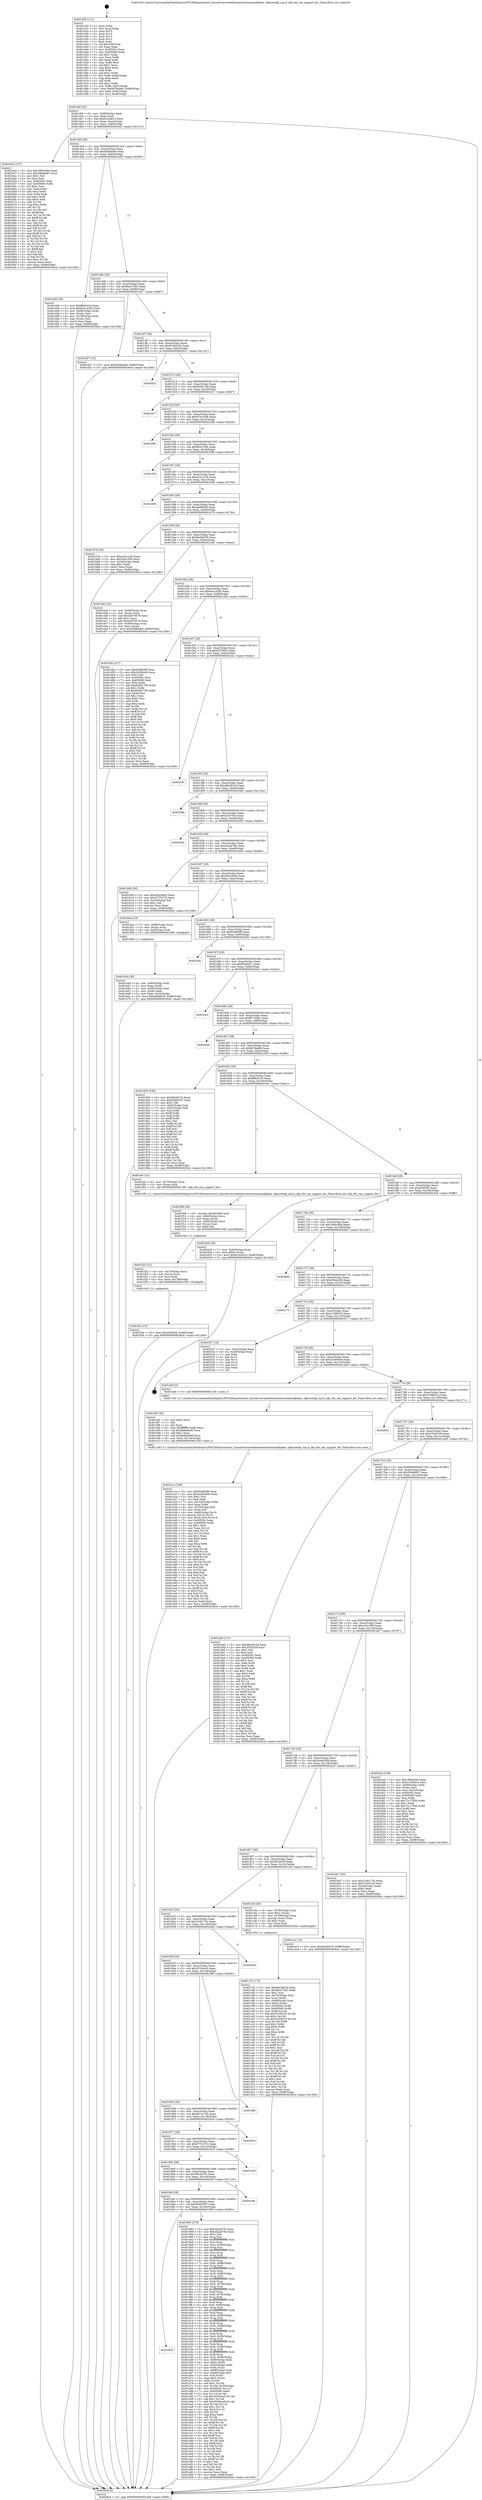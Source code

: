 digraph "0x401430" {
  label = "0x401430 (/mnt/c/Users/mathe/Desktop/tcc/POCII/binaries/extr_linuxdriversnetethernetnetronomenfpabm..nfpcorenfp_nsp.h_nfp_eth_can_support_fec_Final-ollvm.out::main(0))"
  labelloc = "t"
  node[shape=record]

  Entry [label="",width=0.3,height=0.3,shape=circle,fillcolor=black,style=filled]
  "0x40149f" [label="{
     0x40149f [32]\l
     | [instrs]\l
     &nbsp;&nbsp;0x40149f \<+6\>: mov -0x98(%rbp),%eax\l
     &nbsp;&nbsp;0x4014a5 \<+2\>: mov %eax,%ecx\l
     &nbsp;&nbsp;0x4014a7 \<+6\>: sub $0x81e2e614,%ecx\l
     &nbsp;&nbsp;0x4014ad \<+6\>: mov %eax,-0xac(%rbp)\l
     &nbsp;&nbsp;0x4014b3 \<+6\>: mov %ecx,-0xb0(%rbp)\l
     &nbsp;&nbsp;0x4014b9 \<+6\>: je 0000000000402442 \<main+0x1012\>\l
  }"]
  "0x402442" [label="{
     0x402442 [137]\l
     | [instrs]\l
     &nbsp;&nbsp;0x402442 \<+5\>: mov $0x1890c484,%eax\l
     &nbsp;&nbsp;0x402447 \<+5\>: mov $0x296e9b87,%ecx\l
     &nbsp;&nbsp;0x40244c \<+2\>: mov $0x1,%dl\l
     &nbsp;&nbsp;0x40244e \<+2\>: xor %esi,%esi\l
     &nbsp;&nbsp;0x402450 \<+7\>: mov 0x40505c,%edi\l
     &nbsp;&nbsp;0x402457 \<+8\>: mov 0x405060,%r8d\l
     &nbsp;&nbsp;0x40245f \<+3\>: sub $0x1,%esi\l
     &nbsp;&nbsp;0x402462 \<+3\>: mov %edi,%r9d\l
     &nbsp;&nbsp;0x402465 \<+3\>: add %esi,%r9d\l
     &nbsp;&nbsp;0x402468 \<+4\>: imul %r9d,%edi\l
     &nbsp;&nbsp;0x40246c \<+3\>: and $0x1,%edi\l
     &nbsp;&nbsp;0x40246f \<+3\>: cmp $0x0,%edi\l
     &nbsp;&nbsp;0x402472 \<+4\>: sete %r10b\l
     &nbsp;&nbsp;0x402476 \<+4\>: cmp $0xa,%r8d\l
     &nbsp;&nbsp;0x40247a \<+4\>: setl %r11b\l
     &nbsp;&nbsp;0x40247e \<+3\>: mov %r10b,%bl\l
     &nbsp;&nbsp;0x402481 \<+3\>: xor $0xff,%bl\l
     &nbsp;&nbsp;0x402484 \<+3\>: mov %r11b,%r14b\l
     &nbsp;&nbsp;0x402487 \<+4\>: xor $0xff,%r14b\l
     &nbsp;&nbsp;0x40248b \<+3\>: xor $0x1,%dl\l
     &nbsp;&nbsp;0x40248e \<+3\>: mov %bl,%r15b\l
     &nbsp;&nbsp;0x402491 \<+4\>: and $0xff,%r15b\l
     &nbsp;&nbsp;0x402495 \<+3\>: and %dl,%r10b\l
     &nbsp;&nbsp;0x402498 \<+3\>: mov %r14b,%r12b\l
     &nbsp;&nbsp;0x40249b \<+4\>: and $0xff,%r12b\l
     &nbsp;&nbsp;0x40249f \<+3\>: and %dl,%r11b\l
     &nbsp;&nbsp;0x4024a2 \<+3\>: or %r10b,%r15b\l
     &nbsp;&nbsp;0x4024a5 \<+3\>: or %r11b,%r12b\l
     &nbsp;&nbsp;0x4024a8 \<+3\>: xor %r12b,%r15b\l
     &nbsp;&nbsp;0x4024ab \<+3\>: or %r14b,%bl\l
     &nbsp;&nbsp;0x4024ae \<+3\>: xor $0xff,%bl\l
     &nbsp;&nbsp;0x4024b1 \<+3\>: or $0x1,%dl\l
     &nbsp;&nbsp;0x4024b4 \<+2\>: and %dl,%bl\l
     &nbsp;&nbsp;0x4024b6 \<+3\>: or %bl,%r15b\l
     &nbsp;&nbsp;0x4024b9 \<+4\>: test $0x1,%r15b\l
     &nbsp;&nbsp;0x4024bd \<+3\>: cmovne %ecx,%eax\l
     &nbsp;&nbsp;0x4024c0 \<+6\>: mov %eax,-0x98(%rbp)\l
     &nbsp;&nbsp;0x4024c6 \<+5\>: jmp 00000000004026cd \<main+0x129d\>\l
  }"]
  "0x4014bf" [label="{
     0x4014bf [28]\l
     | [instrs]\l
     &nbsp;&nbsp;0x4014bf \<+5\>: jmp 00000000004014c4 \<main+0x94\>\l
     &nbsp;&nbsp;0x4014c4 \<+6\>: mov -0xac(%rbp),%eax\l
     &nbsp;&nbsp;0x4014ca \<+5\>: sub $0x83b8da69,%eax\l
     &nbsp;&nbsp;0x4014cf \<+6\>: mov %eax,-0xb4(%rbp)\l
     &nbsp;&nbsp;0x4014d5 \<+6\>: je 0000000000401d36 \<main+0x906\>\l
  }"]
  Exit [label="",width=0.3,height=0.3,shape=circle,fillcolor=black,style=filled,peripheries=2]
  "0x401d36" [label="{
     0x401d36 [36]\l
     | [instrs]\l
     &nbsp;&nbsp;0x401d36 \<+5\>: mov $0xff6b5219,%eax\l
     &nbsp;&nbsp;0x401d3b \<+5\>: mov $0xbea14285,%ecx\l
     &nbsp;&nbsp;0x401d40 \<+4\>: mov -0x68(%rbp),%rdx\l
     &nbsp;&nbsp;0x401d44 \<+2\>: mov (%rdx),%esi\l
     &nbsp;&nbsp;0x401d46 \<+4\>: mov -0x78(%rbp),%rdx\l
     &nbsp;&nbsp;0x401d4a \<+2\>: cmp (%rdx),%esi\l
     &nbsp;&nbsp;0x401d4c \<+3\>: cmovl %ecx,%eax\l
     &nbsp;&nbsp;0x401d4f \<+6\>: mov %eax,-0x98(%rbp)\l
     &nbsp;&nbsp;0x401d55 \<+5\>: jmp 00000000004026cd \<main+0x129d\>\l
  }"]
  "0x4014db" [label="{
     0x4014db [28]\l
     | [instrs]\l
     &nbsp;&nbsp;0x4014db \<+5\>: jmp 00000000004014e0 \<main+0xb0\>\l
     &nbsp;&nbsp;0x4014e0 \<+6\>: mov -0xac(%rbp),%eax\l
     &nbsp;&nbsp;0x4014e6 \<+5\>: sub $0x86ce73b5,%eax\l
     &nbsp;&nbsp;0x4014eb \<+6\>: mov %eax,-0xb8(%rbp)\l
     &nbsp;&nbsp;0x4014f1 \<+6\>: je 0000000000401d27 \<main+0x8f7\>\l
  }"]
  "0x401f3a" [label="{
     0x401f3a [15]\l
     | [instrs]\l
     &nbsp;&nbsp;0x401f3a \<+10\>: movl $0xa595f26,-0x98(%rbp)\l
     &nbsp;&nbsp;0x401f44 \<+5\>: jmp 00000000004026cd \<main+0x129d\>\l
  }"]
  "0x401d27" [label="{
     0x401d27 [15]\l
     | [instrs]\l
     &nbsp;&nbsp;0x401d27 \<+10\>: movl $0x83b8da69,-0x98(%rbp)\l
     &nbsp;&nbsp;0x401d31 \<+5\>: jmp 00000000004026cd \<main+0x129d\>\l
  }"]
  "0x4014f7" [label="{
     0x4014f7 [28]\l
     | [instrs]\l
     &nbsp;&nbsp;0x4014f7 \<+5\>: jmp 00000000004014fc \<main+0xcc\>\l
     &nbsp;&nbsp;0x4014fc \<+6\>: mov -0xac(%rbp),%eax\l
     &nbsp;&nbsp;0x401502 \<+5\>: sub $0x87dd22d2,%eax\l
     &nbsp;&nbsp;0x401507 \<+6\>: mov %eax,-0xbc(%rbp)\l
     &nbsp;&nbsp;0x40150d \<+6\>: je 0000000000402621 \<main+0x11f1\>\l
  }"]
  "0x401f25" [label="{
     0x401f25 [21]\l
     | [instrs]\l
     &nbsp;&nbsp;0x401f25 \<+4\>: mov -0x70(%rbp),%rcx\l
     &nbsp;&nbsp;0x401f29 \<+3\>: mov (%rcx),%rcx\l
     &nbsp;&nbsp;0x401f2c \<+3\>: mov %rcx,%rdi\l
     &nbsp;&nbsp;0x401f2f \<+6\>: mov %eax,-0x158(%rbp)\l
     &nbsp;&nbsp;0x401f35 \<+5\>: call 0000000000401030 \<free@plt\>\l
     | [calls]\l
     &nbsp;&nbsp;0x401030 \{1\} (unknown)\l
  }"]
  "0x402621" [label="{
     0x402621\l
  }", style=dashed]
  "0x401513" [label="{
     0x401513 [28]\l
     | [instrs]\l
     &nbsp;&nbsp;0x401513 \<+5\>: jmp 0000000000401518 \<main+0xe8\>\l
     &nbsp;&nbsp;0x401518 \<+6\>: mov -0xac(%rbp),%eax\l
     &nbsp;&nbsp;0x40151e \<+5\>: sub $0x8e5b13fa,%eax\l
     &nbsp;&nbsp;0x401523 \<+6\>: mov %eax,-0xc0(%rbp)\l
     &nbsp;&nbsp;0x401529 \<+6\>: je 0000000000402417 \<main+0xfe7\>\l
  }"]
  "0x401f08" [label="{
     0x401f08 [29]\l
     | [instrs]\l
     &nbsp;&nbsp;0x401f08 \<+10\>: movabs $0x4030d6,%rdi\l
     &nbsp;&nbsp;0x401f12 \<+4\>: mov -0x60(%rbp),%rcx\l
     &nbsp;&nbsp;0x401f16 \<+2\>: mov %eax,(%rcx)\l
     &nbsp;&nbsp;0x401f18 \<+4\>: mov -0x60(%rbp),%rcx\l
     &nbsp;&nbsp;0x401f1c \<+2\>: mov (%rcx),%esi\l
     &nbsp;&nbsp;0x401f1e \<+2\>: mov $0x0,%al\l
     &nbsp;&nbsp;0x401f20 \<+5\>: call 0000000000401040 \<printf@plt\>\l
     | [calls]\l
     &nbsp;&nbsp;0x401040 \{1\} (unknown)\l
  }"]
  "0x402417" [label="{
     0x402417\l
  }", style=dashed]
  "0x40152f" [label="{
     0x40152f [28]\l
     | [instrs]\l
     &nbsp;&nbsp;0x40152f \<+5\>: jmp 0000000000401534 \<main+0x104\>\l
     &nbsp;&nbsp;0x401534 \<+6\>: mov -0xac(%rbp),%eax\l
     &nbsp;&nbsp;0x40153a \<+5\>: sub $0x970c3c06,%eax\l
     &nbsp;&nbsp;0x40153f \<+6\>: mov %eax,-0xc4(%rbp)\l
     &nbsp;&nbsp;0x401545 \<+6\>: je 0000000000402266 \<main+0xe36\>\l
  }"]
  "0x401e1a" [label="{
     0x401e1a [169]\l
     | [instrs]\l
     &nbsp;&nbsp;0x401e1a \<+5\>: mov $0xf3a863f8,%ecx\l
     &nbsp;&nbsp;0x401e1f \<+5\>: mov $0x2eab0369,%edx\l
     &nbsp;&nbsp;0x401e24 \<+3\>: mov $0x1,%sil\l
     &nbsp;&nbsp;0x401e27 \<+2\>: xor %edi,%edi\l
     &nbsp;&nbsp;0x401e29 \<+7\>: mov -0x154(%rbp),%r8d\l
     &nbsp;&nbsp;0x401e30 \<+4\>: imul %eax,%r8d\l
     &nbsp;&nbsp;0x401e34 \<+4\>: mov -0x70(%rbp),%r9\l
     &nbsp;&nbsp;0x401e38 \<+3\>: mov (%r9),%r9\l
     &nbsp;&nbsp;0x401e3b \<+4\>: mov -0x68(%rbp),%r10\l
     &nbsp;&nbsp;0x401e3f \<+3\>: movslq (%r10),%r10\l
     &nbsp;&nbsp;0x401e42 \<+4\>: mov %r8d,(%r9,%r10,4)\l
     &nbsp;&nbsp;0x401e46 \<+7\>: mov 0x40505c,%eax\l
     &nbsp;&nbsp;0x401e4d \<+8\>: mov 0x405060,%r8d\l
     &nbsp;&nbsp;0x401e55 \<+3\>: sub $0x1,%edi\l
     &nbsp;&nbsp;0x401e58 \<+3\>: mov %eax,%r11d\l
     &nbsp;&nbsp;0x401e5b \<+3\>: add %edi,%r11d\l
     &nbsp;&nbsp;0x401e5e \<+4\>: imul %r11d,%eax\l
     &nbsp;&nbsp;0x401e62 \<+3\>: and $0x1,%eax\l
     &nbsp;&nbsp;0x401e65 \<+3\>: cmp $0x0,%eax\l
     &nbsp;&nbsp;0x401e68 \<+3\>: sete %bl\l
     &nbsp;&nbsp;0x401e6b \<+4\>: cmp $0xa,%r8d\l
     &nbsp;&nbsp;0x401e6f \<+4\>: setl %r14b\l
     &nbsp;&nbsp;0x401e73 \<+3\>: mov %bl,%r15b\l
     &nbsp;&nbsp;0x401e76 \<+4\>: xor $0xff,%r15b\l
     &nbsp;&nbsp;0x401e7a \<+3\>: mov %r14b,%r12b\l
     &nbsp;&nbsp;0x401e7d \<+4\>: xor $0xff,%r12b\l
     &nbsp;&nbsp;0x401e81 \<+4\>: xor $0x0,%sil\l
     &nbsp;&nbsp;0x401e85 \<+3\>: mov %r15b,%r13b\l
     &nbsp;&nbsp;0x401e88 \<+4\>: and $0x0,%r13b\l
     &nbsp;&nbsp;0x401e8c \<+3\>: and %sil,%bl\l
     &nbsp;&nbsp;0x401e8f \<+3\>: mov %r12b,%al\l
     &nbsp;&nbsp;0x401e92 \<+2\>: and $0x0,%al\l
     &nbsp;&nbsp;0x401e94 \<+3\>: and %sil,%r14b\l
     &nbsp;&nbsp;0x401e97 \<+3\>: or %bl,%r13b\l
     &nbsp;&nbsp;0x401e9a \<+3\>: or %r14b,%al\l
     &nbsp;&nbsp;0x401e9d \<+3\>: xor %al,%r13b\l
     &nbsp;&nbsp;0x401ea0 \<+3\>: or %r12b,%r15b\l
     &nbsp;&nbsp;0x401ea3 \<+4\>: xor $0xff,%r15b\l
     &nbsp;&nbsp;0x401ea7 \<+4\>: or $0x0,%sil\l
     &nbsp;&nbsp;0x401eab \<+3\>: and %sil,%r15b\l
     &nbsp;&nbsp;0x401eae \<+3\>: or %r15b,%r13b\l
     &nbsp;&nbsp;0x401eb1 \<+4\>: test $0x1,%r13b\l
     &nbsp;&nbsp;0x401eb5 \<+3\>: cmovne %edx,%ecx\l
     &nbsp;&nbsp;0x401eb8 \<+6\>: mov %ecx,-0x98(%rbp)\l
     &nbsp;&nbsp;0x401ebe \<+5\>: jmp 00000000004026cd \<main+0x129d\>\l
  }"]
  "0x402266" [label="{
     0x402266\l
  }", style=dashed]
  "0x40154b" [label="{
     0x40154b [28]\l
     | [instrs]\l
     &nbsp;&nbsp;0x40154b \<+5\>: jmp 0000000000401550 \<main+0x120\>\l
     &nbsp;&nbsp;0x401550 \<+6\>: mov -0xac(%rbp),%eax\l
     &nbsp;&nbsp;0x401556 \<+5\>: sub $0x9f201304,%eax\l
     &nbsp;&nbsp;0x40155b \<+6\>: mov %eax,-0xc8(%rbp)\l
     &nbsp;&nbsp;0x401561 \<+6\>: je 0000000000401f49 \<main+0xb19\>\l
  }"]
  "0x401df2" [label="{
     0x401df2 [40]\l
     | [instrs]\l
     &nbsp;&nbsp;0x401df2 \<+5\>: mov $0x2,%ecx\l
     &nbsp;&nbsp;0x401df7 \<+1\>: cltd\l
     &nbsp;&nbsp;0x401df8 \<+2\>: idiv %ecx\l
     &nbsp;&nbsp;0x401dfa \<+6\>: imul $0xfffffffe,%edx,%ecx\l
     &nbsp;&nbsp;0x401e00 \<+6\>: sub $0xbb8ab9d5,%ecx\l
     &nbsp;&nbsp;0x401e06 \<+3\>: add $0x1,%ecx\l
     &nbsp;&nbsp;0x401e09 \<+6\>: add $0xbb8ab9d5,%ecx\l
     &nbsp;&nbsp;0x401e0f \<+6\>: mov %ecx,-0x154(%rbp)\l
     &nbsp;&nbsp;0x401e15 \<+5\>: call 0000000000401160 \<next_i\>\l
     | [calls]\l
     &nbsp;&nbsp;0x401160 \{1\} (/mnt/c/Users/mathe/Desktop/tcc/POCII/binaries/extr_linuxdriversnetethernetnetronomenfpabm..nfpcorenfp_nsp.h_nfp_eth_can_support_fec_Final-ollvm.out::next_i)\l
  }"]
  "0x401f49" [label="{
     0x401f49\l
  }", style=dashed]
  "0x401567" [label="{
     0x401567 [28]\l
     | [instrs]\l
     &nbsp;&nbsp;0x401567 \<+5\>: jmp 000000000040156c \<main+0x13c\>\l
     &nbsp;&nbsp;0x40156c \<+6\>: mov -0xac(%rbp),%eax\l
     &nbsp;&nbsp;0x401572 \<+5\>: sub $0xa1b1cc20,%eax\l
     &nbsp;&nbsp;0x401577 \<+6\>: mov %eax,-0xcc(%rbp)\l
     &nbsp;&nbsp;0x40157d \<+6\>: je 0000000000401b99 \<main+0x769\>\l
  }"]
  "0x401c7b" [label="{
     0x401c7b [172]\l
     | [instrs]\l
     &nbsp;&nbsp;0x401c7b \<+5\>: mov $0xd9e3823d,%ecx\l
     &nbsp;&nbsp;0x401c80 \<+5\>: mov $0x86ce73b5,%edx\l
     &nbsp;&nbsp;0x401c85 \<+3\>: mov $0x1,%sil\l
     &nbsp;&nbsp;0x401c88 \<+4\>: mov -0x70(%rbp),%rdi\l
     &nbsp;&nbsp;0x401c8c \<+3\>: mov %rax,(%rdi)\l
     &nbsp;&nbsp;0x401c8f \<+4\>: mov -0x68(%rbp),%rax\l
     &nbsp;&nbsp;0x401c93 \<+6\>: movl $0x0,(%rax)\l
     &nbsp;&nbsp;0x401c99 \<+8\>: mov 0x40505c,%r8d\l
     &nbsp;&nbsp;0x401ca1 \<+8\>: mov 0x405060,%r9d\l
     &nbsp;&nbsp;0x401ca9 \<+3\>: mov %r8d,%r10d\l
     &nbsp;&nbsp;0x401cac \<+7\>: add $0x5193fc25,%r10d\l
     &nbsp;&nbsp;0x401cb3 \<+4\>: sub $0x1,%r10d\l
     &nbsp;&nbsp;0x401cb7 \<+7\>: sub $0x5193fc25,%r10d\l
     &nbsp;&nbsp;0x401cbe \<+4\>: imul %r10d,%r8d\l
     &nbsp;&nbsp;0x401cc2 \<+4\>: and $0x1,%r8d\l
     &nbsp;&nbsp;0x401cc6 \<+4\>: cmp $0x0,%r8d\l
     &nbsp;&nbsp;0x401cca \<+4\>: sete %r11b\l
     &nbsp;&nbsp;0x401cce \<+4\>: cmp $0xa,%r9d\l
     &nbsp;&nbsp;0x401cd2 \<+3\>: setl %bl\l
     &nbsp;&nbsp;0x401cd5 \<+3\>: mov %r11b,%r14b\l
     &nbsp;&nbsp;0x401cd8 \<+4\>: xor $0xff,%r14b\l
     &nbsp;&nbsp;0x401cdc \<+3\>: mov %bl,%r15b\l
     &nbsp;&nbsp;0x401cdf \<+4\>: xor $0xff,%r15b\l
     &nbsp;&nbsp;0x401ce3 \<+4\>: xor $0x1,%sil\l
     &nbsp;&nbsp;0x401ce7 \<+3\>: mov %r14b,%r12b\l
     &nbsp;&nbsp;0x401cea \<+4\>: and $0xff,%r12b\l
     &nbsp;&nbsp;0x401cee \<+3\>: and %sil,%r11b\l
     &nbsp;&nbsp;0x401cf1 \<+3\>: mov %r15b,%r13b\l
     &nbsp;&nbsp;0x401cf4 \<+4\>: and $0xff,%r13b\l
     &nbsp;&nbsp;0x401cf8 \<+3\>: and %sil,%bl\l
     &nbsp;&nbsp;0x401cfb \<+3\>: or %r11b,%r12b\l
     &nbsp;&nbsp;0x401cfe \<+3\>: or %bl,%r13b\l
     &nbsp;&nbsp;0x401d01 \<+3\>: xor %r13b,%r12b\l
     &nbsp;&nbsp;0x401d04 \<+3\>: or %r15b,%r14b\l
     &nbsp;&nbsp;0x401d07 \<+4\>: xor $0xff,%r14b\l
     &nbsp;&nbsp;0x401d0b \<+4\>: or $0x1,%sil\l
     &nbsp;&nbsp;0x401d0f \<+3\>: and %sil,%r14b\l
     &nbsp;&nbsp;0x401d12 \<+3\>: or %r14b,%r12b\l
     &nbsp;&nbsp;0x401d15 \<+4\>: test $0x1,%r12b\l
     &nbsp;&nbsp;0x401d19 \<+3\>: cmovne %edx,%ecx\l
     &nbsp;&nbsp;0x401d1c \<+6\>: mov %ecx,-0x98(%rbp)\l
     &nbsp;&nbsp;0x401d22 \<+5\>: jmp 00000000004026cd \<main+0x129d\>\l
  }"]
  "0x401b99" [label="{
     0x401b99\l
  }", style=dashed]
  "0x401583" [label="{
     0x401583 [28]\l
     | [instrs]\l
     &nbsp;&nbsp;0x401583 \<+5\>: jmp 0000000000401588 \<main+0x158\>\l
     &nbsp;&nbsp;0x401588 \<+6\>: mov -0xac(%rbp),%eax\l
     &nbsp;&nbsp;0x40158e \<+5\>: sub $0xa6d6fa56,%eax\l
     &nbsp;&nbsp;0x401593 \<+6\>: mov %eax,-0xd0(%rbp)\l
     &nbsp;&nbsp;0x401599 \<+6\>: je 0000000000401b7b \<main+0x74b\>\l
  }"]
  "0x401b5d" [label="{
     0x401b5d [30]\l
     | [instrs]\l
     &nbsp;&nbsp;0x401b5d \<+4\>: mov -0x80(%rbp),%rdi\l
     &nbsp;&nbsp;0x401b61 \<+2\>: mov %eax,(%rdi)\l
     &nbsp;&nbsp;0x401b63 \<+4\>: mov -0x80(%rbp),%rdi\l
     &nbsp;&nbsp;0x401b67 \<+2\>: mov (%rdi),%eax\l
     &nbsp;&nbsp;0x401b69 \<+3\>: mov %eax,-0x34(%rbp)\l
     &nbsp;&nbsp;0x401b6c \<+10\>: movl $0xa6d6fa56,-0x98(%rbp)\l
     &nbsp;&nbsp;0x401b76 \<+5\>: jmp 00000000004026cd \<main+0x129d\>\l
  }"]
  "0x401b7b" [label="{
     0x401b7b [30]\l
     | [instrs]\l
     &nbsp;&nbsp;0x401b7b \<+5\>: mov $0xa1b1cc20,%eax\l
     &nbsp;&nbsp;0x401b80 \<+5\>: mov $0x2c6c1f09,%ecx\l
     &nbsp;&nbsp;0x401b85 \<+3\>: mov -0x34(%rbp),%edx\l
     &nbsp;&nbsp;0x401b88 \<+3\>: cmp $0x1,%edx\l
     &nbsp;&nbsp;0x401b8b \<+3\>: cmovl %ecx,%eax\l
     &nbsp;&nbsp;0x401b8e \<+6\>: mov %eax,-0x98(%rbp)\l
     &nbsp;&nbsp;0x401b94 \<+5\>: jmp 00000000004026cd \<main+0x129d\>\l
  }"]
  "0x40159f" [label="{
     0x40159f [28]\l
     | [instrs]\l
     &nbsp;&nbsp;0x40159f \<+5\>: jmp 00000000004015a4 \<main+0x174\>\l
     &nbsp;&nbsp;0x4015a4 \<+6\>: mov -0xac(%rbp),%eax\l
     &nbsp;&nbsp;0x4015aa \<+5\>: sub $0xbb2fa978,%eax\l
     &nbsp;&nbsp;0x4015af \<+6\>: mov %eax,-0xd4(%rbp)\l
     &nbsp;&nbsp;0x4015b5 \<+6\>: je 0000000000401ed2 \<main+0xaa2\>\l
  }"]
  "0x4018cb" [label="{
     0x4018cb\l
  }", style=dashed]
  "0x401ed2" [label="{
     0x401ed2 [42]\l
     | [instrs]\l
     &nbsp;&nbsp;0x401ed2 \<+4\>: mov -0x68(%rbp),%rax\l
     &nbsp;&nbsp;0x401ed6 \<+2\>: mov (%rax),%ecx\l
     &nbsp;&nbsp;0x401ed8 \<+6\>: sub $0xd2676578,%ecx\l
     &nbsp;&nbsp;0x401ede \<+3\>: add $0x1,%ecx\l
     &nbsp;&nbsp;0x401ee1 \<+6\>: add $0xd2676578,%ecx\l
     &nbsp;&nbsp;0x401ee7 \<+4\>: mov -0x68(%rbp),%rax\l
     &nbsp;&nbsp;0x401eeb \<+2\>: mov %ecx,(%rax)\l
     &nbsp;&nbsp;0x401eed \<+10\>: movl $0x83b8da69,-0x98(%rbp)\l
     &nbsp;&nbsp;0x401ef7 \<+5\>: jmp 00000000004026cd \<main+0x129d\>\l
  }"]
  "0x4015bb" [label="{
     0x4015bb [28]\l
     | [instrs]\l
     &nbsp;&nbsp;0x4015bb \<+5\>: jmp 00000000004015c0 \<main+0x190\>\l
     &nbsp;&nbsp;0x4015c0 \<+6\>: mov -0xac(%rbp),%eax\l
     &nbsp;&nbsp;0x4015c6 \<+5\>: sub $0xbea14285,%eax\l
     &nbsp;&nbsp;0x4015cb \<+6\>: mov %eax,-0xd8(%rbp)\l
     &nbsp;&nbsp;0x4015d1 \<+6\>: je 0000000000401d5a \<main+0x92a\>\l
  }"]
  "0x401993" [label="{
     0x401993 [376]\l
     | [instrs]\l
     &nbsp;&nbsp;0x401993 \<+5\>: mov $0x5fe2627b,%eax\l
     &nbsp;&nbsp;0x401998 \<+5\>: mov $0xe42ab780,%ecx\l
     &nbsp;&nbsp;0x40199d \<+2\>: mov $0x1,%dl\l
     &nbsp;&nbsp;0x40199f \<+3\>: mov %rsp,%rsi\l
     &nbsp;&nbsp;0x4019a2 \<+4\>: add $0xfffffffffffffff0,%rsi\l
     &nbsp;&nbsp;0x4019a6 \<+3\>: mov %rsi,%rsp\l
     &nbsp;&nbsp;0x4019a9 \<+7\>: mov %rsi,-0x90(%rbp)\l
     &nbsp;&nbsp;0x4019b0 \<+3\>: mov %rsp,%rsi\l
     &nbsp;&nbsp;0x4019b3 \<+4\>: add $0xfffffffffffffff0,%rsi\l
     &nbsp;&nbsp;0x4019b7 \<+3\>: mov %rsi,%rsp\l
     &nbsp;&nbsp;0x4019ba \<+3\>: mov %rsp,%rdi\l
     &nbsp;&nbsp;0x4019bd \<+4\>: add $0xfffffffffffffff0,%rdi\l
     &nbsp;&nbsp;0x4019c1 \<+3\>: mov %rdi,%rsp\l
     &nbsp;&nbsp;0x4019c4 \<+7\>: mov %rdi,-0x88(%rbp)\l
     &nbsp;&nbsp;0x4019cb \<+3\>: mov %rsp,%rdi\l
     &nbsp;&nbsp;0x4019ce \<+4\>: add $0xfffffffffffffff0,%rdi\l
     &nbsp;&nbsp;0x4019d2 \<+3\>: mov %rdi,%rsp\l
     &nbsp;&nbsp;0x4019d5 \<+4\>: mov %rdi,-0x80(%rbp)\l
     &nbsp;&nbsp;0x4019d9 \<+3\>: mov %rsp,%rdi\l
     &nbsp;&nbsp;0x4019dc \<+4\>: add $0xfffffffffffffff0,%rdi\l
     &nbsp;&nbsp;0x4019e0 \<+3\>: mov %rdi,%rsp\l
     &nbsp;&nbsp;0x4019e3 \<+4\>: mov %rdi,-0x78(%rbp)\l
     &nbsp;&nbsp;0x4019e7 \<+3\>: mov %rsp,%rdi\l
     &nbsp;&nbsp;0x4019ea \<+4\>: add $0xfffffffffffffff0,%rdi\l
     &nbsp;&nbsp;0x4019ee \<+3\>: mov %rdi,%rsp\l
     &nbsp;&nbsp;0x4019f1 \<+4\>: mov %rdi,-0x70(%rbp)\l
     &nbsp;&nbsp;0x4019f5 \<+3\>: mov %rsp,%rdi\l
     &nbsp;&nbsp;0x4019f8 \<+4\>: add $0xfffffffffffffff0,%rdi\l
     &nbsp;&nbsp;0x4019fc \<+3\>: mov %rdi,%rsp\l
     &nbsp;&nbsp;0x4019ff \<+4\>: mov %rdi,-0x68(%rbp)\l
     &nbsp;&nbsp;0x401a03 \<+3\>: mov %rsp,%rdi\l
     &nbsp;&nbsp;0x401a06 \<+4\>: add $0xfffffffffffffff0,%rdi\l
     &nbsp;&nbsp;0x401a0a \<+3\>: mov %rdi,%rsp\l
     &nbsp;&nbsp;0x401a0d \<+4\>: mov %rdi,-0x60(%rbp)\l
     &nbsp;&nbsp;0x401a11 \<+3\>: mov %rsp,%rdi\l
     &nbsp;&nbsp;0x401a14 \<+4\>: add $0xfffffffffffffff0,%rdi\l
     &nbsp;&nbsp;0x401a18 \<+3\>: mov %rdi,%rsp\l
     &nbsp;&nbsp;0x401a1b \<+4\>: mov %rdi,-0x58(%rbp)\l
     &nbsp;&nbsp;0x401a1f \<+3\>: mov %rsp,%rdi\l
     &nbsp;&nbsp;0x401a22 \<+4\>: add $0xfffffffffffffff0,%rdi\l
     &nbsp;&nbsp;0x401a26 \<+3\>: mov %rdi,%rsp\l
     &nbsp;&nbsp;0x401a29 \<+4\>: mov %rdi,-0x50(%rbp)\l
     &nbsp;&nbsp;0x401a2d \<+3\>: mov %rsp,%rdi\l
     &nbsp;&nbsp;0x401a30 \<+4\>: add $0xfffffffffffffff0,%rdi\l
     &nbsp;&nbsp;0x401a34 \<+3\>: mov %rdi,%rsp\l
     &nbsp;&nbsp;0x401a37 \<+4\>: mov %rdi,-0x48(%rbp)\l
     &nbsp;&nbsp;0x401a3b \<+3\>: mov %rsp,%rdi\l
     &nbsp;&nbsp;0x401a3e \<+4\>: add $0xfffffffffffffff0,%rdi\l
     &nbsp;&nbsp;0x401a42 \<+3\>: mov %rdi,%rsp\l
     &nbsp;&nbsp;0x401a45 \<+4\>: mov %rdi,-0x40(%rbp)\l
     &nbsp;&nbsp;0x401a49 \<+7\>: mov -0x90(%rbp),%rdi\l
     &nbsp;&nbsp;0x401a50 \<+6\>: movl $0x0,(%rdi)\l
     &nbsp;&nbsp;0x401a56 \<+7\>: mov -0x9c(%rbp),%r8d\l
     &nbsp;&nbsp;0x401a5d \<+3\>: mov %r8d,(%rsi)\l
     &nbsp;&nbsp;0x401a60 \<+7\>: mov -0x88(%rbp),%rdi\l
     &nbsp;&nbsp;0x401a67 \<+7\>: mov -0xa8(%rbp),%r9\l
     &nbsp;&nbsp;0x401a6e \<+3\>: mov %r9,(%rdi)\l
     &nbsp;&nbsp;0x401a71 \<+3\>: cmpl $0x2,(%rsi)\l
     &nbsp;&nbsp;0x401a74 \<+4\>: setne %r10b\l
     &nbsp;&nbsp;0x401a78 \<+4\>: and $0x1,%r10b\l
     &nbsp;&nbsp;0x401a7c \<+4\>: mov %r10b,-0x35(%rbp)\l
     &nbsp;&nbsp;0x401a80 \<+8\>: mov 0x40505c,%r11d\l
     &nbsp;&nbsp;0x401a88 \<+7\>: mov 0x405060,%ebx\l
     &nbsp;&nbsp;0x401a8f \<+3\>: mov %r11d,%r14d\l
     &nbsp;&nbsp;0x401a92 \<+7\>: sub $0x2039eca9,%r14d\l
     &nbsp;&nbsp;0x401a99 \<+4\>: sub $0x1,%r14d\l
     &nbsp;&nbsp;0x401a9d \<+7\>: add $0x2039eca9,%r14d\l
     &nbsp;&nbsp;0x401aa4 \<+4\>: imul %r14d,%r11d\l
     &nbsp;&nbsp;0x401aa8 \<+4\>: and $0x1,%r11d\l
     &nbsp;&nbsp;0x401aac \<+4\>: cmp $0x0,%r11d\l
     &nbsp;&nbsp;0x401ab0 \<+4\>: sete %r10b\l
     &nbsp;&nbsp;0x401ab4 \<+3\>: cmp $0xa,%ebx\l
     &nbsp;&nbsp;0x401ab7 \<+4\>: setl %r15b\l
     &nbsp;&nbsp;0x401abb \<+3\>: mov %r10b,%r12b\l
     &nbsp;&nbsp;0x401abe \<+4\>: xor $0xff,%r12b\l
     &nbsp;&nbsp;0x401ac2 \<+3\>: mov %r15b,%r13b\l
     &nbsp;&nbsp;0x401ac5 \<+4\>: xor $0xff,%r13b\l
     &nbsp;&nbsp;0x401ac9 \<+3\>: xor $0x1,%dl\l
     &nbsp;&nbsp;0x401acc \<+3\>: mov %r12b,%sil\l
     &nbsp;&nbsp;0x401acf \<+4\>: and $0xff,%sil\l
     &nbsp;&nbsp;0x401ad3 \<+3\>: and %dl,%r10b\l
     &nbsp;&nbsp;0x401ad6 \<+3\>: mov %r13b,%dil\l
     &nbsp;&nbsp;0x401ad9 \<+4\>: and $0xff,%dil\l
     &nbsp;&nbsp;0x401add \<+3\>: and %dl,%r15b\l
     &nbsp;&nbsp;0x401ae0 \<+3\>: or %r10b,%sil\l
     &nbsp;&nbsp;0x401ae3 \<+3\>: or %r15b,%dil\l
     &nbsp;&nbsp;0x401ae6 \<+3\>: xor %dil,%sil\l
     &nbsp;&nbsp;0x401ae9 \<+3\>: or %r13b,%r12b\l
     &nbsp;&nbsp;0x401aec \<+4\>: xor $0xff,%r12b\l
     &nbsp;&nbsp;0x401af0 \<+3\>: or $0x1,%dl\l
     &nbsp;&nbsp;0x401af3 \<+3\>: and %dl,%r12b\l
     &nbsp;&nbsp;0x401af6 \<+3\>: or %r12b,%sil\l
     &nbsp;&nbsp;0x401af9 \<+4\>: test $0x1,%sil\l
     &nbsp;&nbsp;0x401afd \<+3\>: cmovne %ecx,%eax\l
     &nbsp;&nbsp;0x401b00 \<+6\>: mov %eax,-0x98(%rbp)\l
     &nbsp;&nbsp;0x401b06 \<+5\>: jmp 00000000004026cd \<main+0x129d\>\l
  }"]
  "0x401d5a" [label="{
     0x401d5a [147]\l
     | [instrs]\l
     &nbsp;&nbsp;0x401d5a \<+5\>: mov $0xf3a863f8,%eax\l
     &nbsp;&nbsp;0x401d5f \<+5\>: mov $0x243956c9,%ecx\l
     &nbsp;&nbsp;0x401d64 \<+2\>: mov $0x1,%dl\l
     &nbsp;&nbsp;0x401d66 \<+7\>: mov 0x40505c,%esi\l
     &nbsp;&nbsp;0x401d6d \<+7\>: mov 0x405060,%edi\l
     &nbsp;&nbsp;0x401d74 \<+3\>: mov %esi,%r8d\l
     &nbsp;&nbsp;0x401d77 \<+7\>: add $0x65481790,%r8d\l
     &nbsp;&nbsp;0x401d7e \<+4\>: sub $0x1,%r8d\l
     &nbsp;&nbsp;0x401d82 \<+7\>: sub $0x65481790,%r8d\l
     &nbsp;&nbsp;0x401d89 \<+4\>: imul %r8d,%esi\l
     &nbsp;&nbsp;0x401d8d \<+3\>: and $0x1,%esi\l
     &nbsp;&nbsp;0x401d90 \<+3\>: cmp $0x0,%esi\l
     &nbsp;&nbsp;0x401d93 \<+4\>: sete %r9b\l
     &nbsp;&nbsp;0x401d97 \<+3\>: cmp $0xa,%edi\l
     &nbsp;&nbsp;0x401d9a \<+4\>: setl %r10b\l
     &nbsp;&nbsp;0x401d9e \<+3\>: mov %r9b,%r11b\l
     &nbsp;&nbsp;0x401da1 \<+4\>: xor $0xff,%r11b\l
     &nbsp;&nbsp;0x401da5 \<+3\>: mov %r10b,%bl\l
     &nbsp;&nbsp;0x401da8 \<+3\>: xor $0xff,%bl\l
     &nbsp;&nbsp;0x401dab \<+3\>: xor $0x0,%dl\l
     &nbsp;&nbsp;0x401dae \<+3\>: mov %r11b,%r14b\l
     &nbsp;&nbsp;0x401db1 \<+4\>: and $0x0,%r14b\l
     &nbsp;&nbsp;0x401db5 \<+3\>: and %dl,%r9b\l
     &nbsp;&nbsp;0x401db8 \<+3\>: mov %bl,%r15b\l
     &nbsp;&nbsp;0x401dbb \<+4\>: and $0x0,%r15b\l
     &nbsp;&nbsp;0x401dbf \<+3\>: and %dl,%r10b\l
     &nbsp;&nbsp;0x401dc2 \<+3\>: or %r9b,%r14b\l
     &nbsp;&nbsp;0x401dc5 \<+3\>: or %r10b,%r15b\l
     &nbsp;&nbsp;0x401dc8 \<+3\>: xor %r15b,%r14b\l
     &nbsp;&nbsp;0x401dcb \<+3\>: or %bl,%r11b\l
     &nbsp;&nbsp;0x401dce \<+4\>: xor $0xff,%r11b\l
     &nbsp;&nbsp;0x401dd2 \<+3\>: or $0x0,%dl\l
     &nbsp;&nbsp;0x401dd5 \<+3\>: and %dl,%r11b\l
     &nbsp;&nbsp;0x401dd8 \<+3\>: or %r11b,%r14b\l
     &nbsp;&nbsp;0x401ddb \<+4\>: test $0x1,%r14b\l
     &nbsp;&nbsp;0x401ddf \<+3\>: cmovne %ecx,%eax\l
     &nbsp;&nbsp;0x401de2 \<+6\>: mov %eax,-0x98(%rbp)\l
     &nbsp;&nbsp;0x401de8 \<+5\>: jmp 00000000004026cd \<main+0x129d\>\l
  }"]
  "0x4015d7" [label="{
     0x4015d7 [28]\l
     | [instrs]\l
     &nbsp;&nbsp;0x4015d7 \<+5\>: jmp 00000000004015dc \<main+0x1ac\>\l
     &nbsp;&nbsp;0x4015dc \<+6\>: mov -0xac(%rbp),%eax\l
     &nbsp;&nbsp;0x4015e2 \<+5\>: sub $0xd2f7fa04,%eax\l
     &nbsp;&nbsp;0x4015e7 \<+6\>: mov %eax,-0xdc(%rbp)\l
     &nbsp;&nbsp;0x4015ed \<+6\>: je 00000000004022ec \<main+0xebc\>\l
  }"]
  "0x4018af" [label="{
     0x4018af [28]\l
     | [instrs]\l
     &nbsp;&nbsp;0x4018af \<+5\>: jmp 00000000004018b4 \<main+0x484\>\l
     &nbsp;&nbsp;0x4018b4 \<+6\>: mov -0xac(%rbp),%eax\l
     &nbsp;&nbsp;0x4018ba \<+5\>: sub $0x6c693507,%eax\l
     &nbsp;&nbsp;0x4018bf \<+6\>: mov %eax,-0x144(%rbp)\l
     &nbsp;&nbsp;0x4018c5 \<+6\>: je 0000000000401993 \<main+0x563\>\l
  }"]
  "0x4022ec" [label="{
     0x4022ec\l
  }", style=dashed]
  "0x4015f3" [label="{
     0x4015f3 [28]\l
     | [instrs]\l
     &nbsp;&nbsp;0x4015f3 \<+5\>: jmp 00000000004015f8 \<main+0x1c8\>\l
     &nbsp;&nbsp;0x4015f8 \<+6\>: mov -0xac(%rbp),%eax\l
     &nbsp;&nbsp;0x4015fe \<+5\>: sub $0xd9e3823d,%eax\l
     &nbsp;&nbsp;0x401603 \<+6\>: mov %eax,-0xe0(%rbp)\l
     &nbsp;&nbsp;0x401609 \<+6\>: je 000000000040258e \<main+0x115e\>\l
  }"]
  "0x402549" [label="{
     0x402549\l
  }", style=dashed]
  "0x40258e" [label="{
     0x40258e\l
  }", style=dashed]
  "0x40160f" [label="{
     0x40160f [28]\l
     | [instrs]\l
     &nbsp;&nbsp;0x40160f \<+5\>: jmp 0000000000401614 \<main+0x1e4\>\l
     &nbsp;&nbsp;0x401614 \<+6\>: mov -0xac(%rbp),%eax\l
     &nbsp;&nbsp;0x40161a \<+5\>: sub $0xe2f37f20,%eax\l
     &nbsp;&nbsp;0x40161f \<+6\>: mov %eax,-0xe4(%rbp)\l
     &nbsp;&nbsp;0x401625 \<+6\>: je 0000000000402290 \<main+0xe60\>\l
  }"]
  "0x401893" [label="{
     0x401893 [28]\l
     | [instrs]\l
     &nbsp;&nbsp;0x401893 \<+5\>: jmp 0000000000401898 \<main+0x468\>\l
     &nbsp;&nbsp;0x401898 \<+6\>: mov -0xac(%rbp),%eax\l
     &nbsp;&nbsp;0x40189e \<+5\>: sub $0x5fe2627b,%eax\l
     &nbsp;&nbsp;0x4018a3 \<+6\>: mov %eax,-0x140(%rbp)\l
     &nbsp;&nbsp;0x4018a9 \<+6\>: je 0000000000402549 \<main+0x1119\>\l
  }"]
  "0x402290" [label="{
     0x402290\l
  }", style=dashed]
  "0x40162b" [label="{
     0x40162b [28]\l
     | [instrs]\l
     &nbsp;&nbsp;0x40162b \<+5\>: jmp 0000000000401630 \<main+0x200\>\l
     &nbsp;&nbsp;0x401630 \<+6\>: mov -0xac(%rbp),%eax\l
     &nbsp;&nbsp;0x401636 \<+5\>: sub $0xe42ab780,%eax\l
     &nbsp;&nbsp;0x40163b \<+6\>: mov %eax,-0xe8(%rbp)\l
     &nbsp;&nbsp;0x401641 \<+6\>: je 0000000000401b0b \<main+0x6db\>\l
  }"]
  "0x401b29" [label="{
     0x401b29\l
  }", style=dashed]
  "0x401b0b" [label="{
     0x401b0b [30]\l
     | [instrs]\l
     &nbsp;&nbsp;0x401b0b \<+5\>: mov $0xe5b24dd3,%eax\l
     &nbsp;&nbsp;0x401b10 \<+5\>: mov $0x5757e723,%ecx\l
     &nbsp;&nbsp;0x401b15 \<+3\>: mov -0x35(%rbp),%dl\l
     &nbsp;&nbsp;0x401b18 \<+3\>: test $0x1,%dl\l
     &nbsp;&nbsp;0x401b1b \<+3\>: cmovne %ecx,%eax\l
     &nbsp;&nbsp;0x401b1e \<+6\>: mov %eax,-0x98(%rbp)\l
     &nbsp;&nbsp;0x401b24 \<+5\>: jmp 00000000004026cd \<main+0x129d\>\l
  }"]
  "0x401647" [label="{
     0x401647 [28]\l
     | [instrs]\l
     &nbsp;&nbsp;0x401647 \<+5\>: jmp 000000000040164c \<main+0x21c\>\l
     &nbsp;&nbsp;0x40164c \<+6\>: mov -0xac(%rbp),%eax\l
     &nbsp;&nbsp;0x401652 \<+5\>: sub $0xe5b24dd3,%eax\l
     &nbsp;&nbsp;0x401657 \<+6\>: mov %eax,-0xec(%rbp)\l
     &nbsp;&nbsp;0x40165d \<+6\>: je 0000000000401b4a \<main+0x71a\>\l
  }"]
  "0x401877" [label="{
     0x401877 [28]\l
     | [instrs]\l
     &nbsp;&nbsp;0x401877 \<+5\>: jmp 000000000040187c \<main+0x44c\>\l
     &nbsp;&nbsp;0x40187c \<+6\>: mov -0xac(%rbp),%eax\l
     &nbsp;&nbsp;0x401882 \<+5\>: sub $0x5757e723,%eax\l
     &nbsp;&nbsp;0x401887 \<+6\>: mov %eax,-0x13c(%rbp)\l
     &nbsp;&nbsp;0x40188d \<+6\>: je 0000000000401b29 \<main+0x6f9\>\l
  }"]
  "0x401b4a" [label="{
     0x401b4a [19]\l
     | [instrs]\l
     &nbsp;&nbsp;0x401b4a \<+7\>: mov -0x88(%rbp),%rax\l
     &nbsp;&nbsp;0x401b51 \<+3\>: mov (%rax),%rax\l
     &nbsp;&nbsp;0x401b54 \<+4\>: mov 0x8(%rax),%rdi\l
     &nbsp;&nbsp;0x401b58 \<+5\>: call 0000000000401060 \<atoi@plt\>\l
     | [calls]\l
     &nbsp;&nbsp;0x401060 \{1\} (unknown)\l
  }"]
  "0x401663" [label="{
     0x401663 [28]\l
     | [instrs]\l
     &nbsp;&nbsp;0x401663 \<+5\>: jmp 0000000000401668 \<main+0x238\>\l
     &nbsp;&nbsp;0x401668 \<+6\>: mov -0xac(%rbp),%eax\l
     &nbsp;&nbsp;0x40166e \<+5\>: sub $0xf3a863f8,%eax\l
     &nbsp;&nbsp;0x401673 \<+6\>: mov %eax,-0xf0(%rbp)\l
     &nbsp;&nbsp;0x401679 \<+6\>: je 00000000004025cb \<main+0x119b\>\l
  }"]
  "0x4020c4" [label="{
     0x4020c4\l
  }", style=dashed]
  "0x4025cb" [label="{
     0x4025cb\l
  }", style=dashed]
  "0x40167f" [label="{
     0x40167f [28]\l
     | [instrs]\l
     &nbsp;&nbsp;0x40167f \<+5\>: jmp 0000000000401684 \<main+0x254\>\l
     &nbsp;&nbsp;0x401684 \<+6\>: mov -0xac(%rbp),%eax\l
     &nbsp;&nbsp;0x40168a \<+5\>: sub $0xf4d2bf11,%eax\l
     &nbsp;&nbsp;0x40168f \<+6\>: mov %eax,-0xf4(%rbp)\l
     &nbsp;&nbsp;0x401695 \<+6\>: je 00000000004020e2 \<main+0xcb2\>\l
  }"]
  "0x40185b" [label="{
     0x40185b [28]\l
     | [instrs]\l
     &nbsp;&nbsp;0x40185b \<+5\>: jmp 0000000000401860 \<main+0x430\>\l
     &nbsp;&nbsp;0x401860 \<+6\>: mov -0xac(%rbp),%eax\l
     &nbsp;&nbsp;0x401866 \<+5\>: sub $0x4674c7e5,%eax\l
     &nbsp;&nbsp;0x40186b \<+6\>: mov %eax,-0x138(%rbp)\l
     &nbsp;&nbsp;0x401871 \<+6\>: je 00000000004020c4 \<main+0xc94\>\l
  }"]
  "0x4020e2" [label="{
     0x4020e2\l
  }", style=dashed]
  "0x40169b" [label="{
     0x40169b [28]\l
     | [instrs]\l
     &nbsp;&nbsp;0x40169b \<+5\>: jmp 00000000004016a0 \<main+0x270\>\l
     &nbsp;&nbsp;0x4016a0 \<+6\>: mov -0xac(%rbp),%eax\l
     &nbsp;&nbsp;0x4016a6 \<+5\>: sub $0xf877d5bc,%eax\l
     &nbsp;&nbsp;0x4016ab \<+6\>: mov %eax,-0xf8(%rbp)\l
     &nbsp;&nbsp;0x4016b1 \<+6\>: je 0000000000402646 \<main+0x1216\>\l
  }"]
  "0x401f86" [label="{
     0x401f86\l
  }", style=dashed]
  "0x402646" [label="{
     0x402646\l
  }", style=dashed]
  "0x4016b7" [label="{
     0x4016b7 [28]\l
     | [instrs]\l
     &nbsp;&nbsp;0x4016b7 \<+5\>: jmp 00000000004016bc \<main+0x28c\>\l
     &nbsp;&nbsp;0x4016bc \<+6\>: mov -0xac(%rbp),%eax\l
     &nbsp;&nbsp;0x4016c2 \<+5\>: sub $0xfa78ab66,%eax\l
     &nbsp;&nbsp;0x4016c7 \<+6\>: mov %eax,-0xfc(%rbp)\l
     &nbsp;&nbsp;0x4016cd \<+6\>: je 0000000000401929 \<main+0x4f9\>\l
  }"]
  "0x40183f" [label="{
     0x40183f [28]\l
     | [instrs]\l
     &nbsp;&nbsp;0x40183f \<+5\>: jmp 0000000000401844 \<main+0x414\>\l
     &nbsp;&nbsp;0x401844 \<+6\>: mov -0xac(%rbp),%eax\l
     &nbsp;&nbsp;0x40184a \<+5\>: sub $0x337e0cc0,%eax\l
     &nbsp;&nbsp;0x40184f \<+6\>: mov %eax,-0x134(%rbp)\l
     &nbsp;&nbsp;0x401855 \<+6\>: je 0000000000401f86 \<main+0xb56\>\l
  }"]
  "0x401929" [label="{
     0x401929 [106]\l
     | [instrs]\l
     &nbsp;&nbsp;0x401929 \<+5\>: mov $0x5fe2627b,%eax\l
     &nbsp;&nbsp;0x40192e \<+5\>: mov $0x6c693507,%ecx\l
     &nbsp;&nbsp;0x401933 \<+2\>: mov $0x1,%dl\l
     &nbsp;&nbsp;0x401935 \<+7\>: mov -0x92(%rbp),%sil\l
     &nbsp;&nbsp;0x40193c \<+7\>: mov -0x91(%rbp),%dil\l
     &nbsp;&nbsp;0x401943 \<+3\>: mov %sil,%r8b\l
     &nbsp;&nbsp;0x401946 \<+4\>: xor $0xff,%r8b\l
     &nbsp;&nbsp;0x40194a \<+3\>: mov %dil,%r9b\l
     &nbsp;&nbsp;0x40194d \<+4\>: xor $0xff,%r9b\l
     &nbsp;&nbsp;0x401951 \<+3\>: xor $0x1,%dl\l
     &nbsp;&nbsp;0x401954 \<+3\>: mov %r8b,%r10b\l
     &nbsp;&nbsp;0x401957 \<+4\>: and $0xff,%r10b\l
     &nbsp;&nbsp;0x40195b \<+3\>: and %dl,%sil\l
     &nbsp;&nbsp;0x40195e \<+3\>: mov %r9b,%r11b\l
     &nbsp;&nbsp;0x401961 \<+4\>: and $0xff,%r11b\l
     &nbsp;&nbsp;0x401965 \<+3\>: and %dl,%dil\l
     &nbsp;&nbsp;0x401968 \<+3\>: or %sil,%r10b\l
     &nbsp;&nbsp;0x40196b \<+3\>: or %dil,%r11b\l
     &nbsp;&nbsp;0x40196e \<+3\>: xor %r11b,%r10b\l
     &nbsp;&nbsp;0x401971 \<+3\>: or %r9b,%r8b\l
     &nbsp;&nbsp;0x401974 \<+4\>: xor $0xff,%r8b\l
     &nbsp;&nbsp;0x401978 \<+3\>: or $0x1,%dl\l
     &nbsp;&nbsp;0x40197b \<+3\>: and %dl,%r8b\l
     &nbsp;&nbsp;0x40197e \<+3\>: or %r8b,%r10b\l
     &nbsp;&nbsp;0x401981 \<+4\>: test $0x1,%r10b\l
     &nbsp;&nbsp;0x401985 \<+3\>: cmovne %ecx,%eax\l
     &nbsp;&nbsp;0x401988 \<+6\>: mov %eax,-0x98(%rbp)\l
     &nbsp;&nbsp;0x40198e \<+5\>: jmp 00000000004026cd \<main+0x129d\>\l
  }"]
  "0x4016d3" [label="{
     0x4016d3 [28]\l
     | [instrs]\l
     &nbsp;&nbsp;0x4016d3 \<+5\>: jmp 00000000004016d8 \<main+0x2a8\>\l
     &nbsp;&nbsp;0x4016d8 \<+6\>: mov -0xac(%rbp),%eax\l
     &nbsp;&nbsp;0x4016de \<+5\>: sub $0xff6b5219,%eax\l
     &nbsp;&nbsp;0x4016e3 \<+6\>: mov %eax,-0x100(%rbp)\l
     &nbsp;&nbsp;0x4016e9 \<+6\>: je 0000000000401efc \<main+0xacc\>\l
  }"]
  "0x4026cd" [label="{
     0x4026cd [5]\l
     | [instrs]\l
     &nbsp;&nbsp;0x4026cd \<+5\>: jmp 000000000040149f \<main+0x6f\>\l
  }"]
  "0x401430" [label="{
     0x401430 [111]\l
     | [instrs]\l
     &nbsp;&nbsp;0x401430 \<+1\>: push %rbp\l
     &nbsp;&nbsp;0x401431 \<+3\>: mov %rsp,%rbp\l
     &nbsp;&nbsp;0x401434 \<+2\>: push %r15\l
     &nbsp;&nbsp;0x401436 \<+2\>: push %r14\l
     &nbsp;&nbsp;0x401438 \<+2\>: push %r13\l
     &nbsp;&nbsp;0x40143a \<+2\>: push %r12\l
     &nbsp;&nbsp;0x40143c \<+1\>: push %rbx\l
     &nbsp;&nbsp;0x40143d \<+7\>: sub $0x168,%rsp\l
     &nbsp;&nbsp;0x401444 \<+2\>: xor %eax,%eax\l
     &nbsp;&nbsp;0x401446 \<+7\>: mov 0x40505c,%ecx\l
     &nbsp;&nbsp;0x40144d \<+7\>: mov 0x405060,%edx\l
     &nbsp;&nbsp;0x401454 \<+3\>: sub $0x1,%eax\l
     &nbsp;&nbsp;0x401457 \<+3\>: mov %ecx,%r8d\l
     &nbsp;&nbsp;0x40145a \<+3\>: add %eax,%r8d\l
     &nbsp;&nbsp;0x40145d \<+4\>: imul %r8d,%ecx\l
     &nbsp;&nbsp;0x401461 \<+3\>: and $0x1,%ecx\l
     &nbsp;&nbsp;0x401464 \<+3\>: cmp $0x0,%ecx\l
     &nbsp;&nbsp;0x401467 \<+4\>: sete %r9b\l
     &nbsp;&nbsp;0x40146b \<+4\>: and $0x1,%r9b\l
     &nbsp;&nbsp;0x40146f \<+7\>: mov %r9b,-0x92(%rbp)\l
     &nbsp;&nbsp;0x401476 \<+3\>: cmp $0xa,%edx\l
     &nbsp;&nbsp;0x401479 \<+4\>: setl %r9b\l
     &nbsp;&nbsp;0x40147d \<+4\>: and $0x1,%r9b\l
     &nbsp;&nbsp;0x401481 \<+7\>: mov %r9b,-0x91(%rbp)\l
     &nbsp;&nbsp;0x401488 \<+10\>: movl $0xfa78ab66,-0x98(%rbp)\l
     &nbsp;&nbsp;0x401492 \<+6\>: mov %edi,-0x9c(%rbp)\l
     &nbsp;&nbsp;0x401498 \<+7\>: mov %rsi,-0xa8(%rbp)\l
  }"]
  "0x4022dd" [label="{
     0x4022dd\l
  }", style=dashed]
  "0x401efc" [label="{
     0x401efc [12]\l
     | [instrs]\l
     &nbsp;&nbsp;0x401efc \<+4\>: mov -0x70(%rbp),%rax\l
     &nbsp;&nbsp;0x401f00 \<+3\>: mov (%rax),%rdi\l
     &nbsp;&nbsp;0x401f03 \<+5\>: call 00000000004013f0 \<nfp_eth_can_support_fec\>\l
     | [calls]\l
     &nbsp;&nbsp;0x4013f0 \{1\} (/mnt/c/Users/mathe/Desktop/tcc/POCII/binaries/extr_linuxdriversnetethernetnetronomenfpabm..nfpcorenfp_nsp.h_nfp_eth_can_support_fec_Final-ollvm.out::nfp_eth_can_support_fec)\l
  }"]
  "0x4016ef" [label="{
     0x4016ef [28]\l
     | [instrs]\l
     &nbsp;&nbsp;0x4016ef \<+5\>: jmp 00000000004016f4 \<main+0x2c4\>\l
     &nbsp;&nbsp;0x4016f4 \<+6\>: mov -0xac(%rbp),%eax\l
     &nbsp;&nbsp;0x4016fa \<+5\>: sub $0xa595f26,%eax\l
     &nbsp;&nbsp;0x4016ff \<+6\>: mov %eax,-0x104(%rbp)\l
     &nbsp;&nbsp;0x401705 \<+6\>: je 0000000000402426 \<main+0xff6\>\l
  }"]
  "0x401823" [label="{
     0x401823 [28]\l
     | [instrs]\l
     &nbsp;&nbsp;0x401823 \<+5\>: jmp 0000000000401828 \<main+0x3f8\>\l
     &nbsp;&nbsp;0x401828 \<+6\>: mov -0xac(%rbp),%eax\l
     &nbsp;&nbsp;0x40182e \<+5\>: sub $0x31d0175a,%eax\l
     &nbsp;&nbsp;0x401833 \<+6\>: mov %eax,-0x130(%rbp)\l
     &nbsp;&nbsp;0x401839 \<+6\>: je 00000000004022dd \<main+0xead\>\l
  }"]
  "0x402426" [label="{
     0x402426 [28]\l
     | [instrs]\l
     &nbsp;&nbsp;0x402426 \<+7\>: mov -0x90(%rbp),%rax\l
     &nbsp;&nbsp;0x40242d \<+6\>: movl $0x0,(%rax)\l
     &nbsp;&nbsp;0x402433 \<+10\>: movl $0x81e2e614,-0x98(%rbp)\l
     &nbsp;&nbsp;0x40243d \<+5\>: jmp 00000000004026cd \<main+0x129d\>\l
  }"]
  "0x40170b" [label="{
     0x40170b [28]\l
     | [instrs]\l
     &nbsp;&nbsp;0x40170b \<+5\>: jmp 0000000000401710 \<main+0x2e0\>\l
     &nbsp;&nbsp;0x401710 \<+6\>: mov -0xac(%rbp),%eax\l
     &nbsp;&nbsp;0x401716 \<+5\>: sub $0x1890c484,%eax\l
     &nbsp;&nbsp;0x40171b \<+6\>: mov %eax,-0x108(%rbp)\l
     &nbsp;&nbsp;0x401721 \<+6\>: je 00000000004026b5 \<main+0x1285\>\l
  }"]
  "0x401c5e" [label="{
     0x401c5e [29]\l
     | [instrs]\l
     &nbsp;&nbsp;0x401c5e \<+4\>: mov -0x78(%rbp),%rax\l
     &nbsp;&nbsp;0x401c62 \<+6\>: movl $0x1,(%rax)\l
     &nbsp;&nbsp;0x401c68 \<+4\>: mov -0x78(%rbp),%rax\l
     &nbsp;&nbsp;0x401c6c \<+3\>: movslq (%rax),%rax\l
     &nbsp;&nbsp;0x401c6f \<+4\>: shl $0x2,%rax\l
     &nbsp;&nbsp;0x401c73 \<+3\>: mov %rax,%rdi\l
     &nbsp;&nbsp;0x401c76 \<+5\>: call 0000000000401050 \<malloc@plt\>\l
     | [calls]\l
     &nbsp;&nbsp;0x401050 \{1\} (unknown)\l
  }"]
  "0x4026b5" [label="{
     0x4026b5\l
  }", style=dashed]
  "0x401727" [label="{
     0x401727 [28]\l
     | [instrs]\l
     &nbsp;&nbsp;0x401727 \<+5\>: jmp 000000000040172c \<main+0x2fc\>\l
     &nbsp;&nbsp;0x40172c \<+6\>: mov -0xac(%rbp),%eax\l
     &nbsp;&nbsp;0x401732 \<+5\>: sub $0x20b4ce58,%eax\l
     &nbsp;&nbsp;0x401737 \<+6\>: mov %eax,-0x10c(%rbp)\l
     &nbsp;&nbsp;0x40173d \<+6\>: je 0000000000402175 \<main+0xd45\>\l
  }"]
  "0x401807" [label="{
     0x401807 [28]\l
     | [instrs]\l
     &nbsp;&nbsp;0x401807 \<+5\>: jmp 000000000040180c \<main+0x3dc\>\l
     &nbsp;&nbsp;0x40180c \<+6\>: mov -0xac(%rbp),%eax\l
     &nbsp;&nbsp;0x401812 \<+5\>: sub $0x2f32b33f,%eax\l
     &nbsp;&nbsp;0x401817 \<+6\>: mov %eax,-0x12c(%rbp)\l
     &nbsp;&nbsp;0x40181d \<+6\>: je 0000000000401c5e \<main+0x82e\>\l
  }"]
  "0x402175" [label="{
     0x402175\l
  }", style=dashed]
  "0x401743" [label="{
     0x401743 [28]\l
     | [instrs]\l
     &nbsp;&nbsp;0x401743 \<+5\>: jmp 0000000000401748 \<main+0x318\>\l
     &nbsp;&nbsp;0x401748 \<+6\>: mov -0xac(%rbp),%eax\l
     &nbsp;&nbsp;0x40174e \<+5\>: sub $0x21309d1b,%eax\l
     &nbsp;&nbsp;0x401753 \<+6\>: mov %eax,-0x110(%rbp)\l
     &nbsp;&nbsp;0x401759 \<+6\>: je 0000000000402537 \<main+0x1107\>\l
  }"]
  "0x401ec3" [label="{
     0x401ec3 [15]\l
     | [instrs]\l
     &nbsp;&nbsp;0x401ec3 \<+10\>: movl $0xbb2fa978,-0x98(%rbp)\l
     &nbsp;&nbsp;0x401ecd \<+5\>: jmp 00000000004026cd \<main+0x129d\>\l
  }"]
  "0x402537" [label="{
     0x402537 [18]\l
     | [instrs]\l
     &nbsp;&nbsp;0x402537 \<+3\>: mov -0x2c(%rbp),%eax\l
     &nbsp;&nbsp;0x40253a \<+4\>: lea -0x28(%rbp),%rsp\l
     &nbsp;&nbsp;0x40253e \<+1\>: pop %rbx\l
     &nbsp;&nbsp;0x40253f \<+2\>: pop %r12\l
     &nbsp;&nbsp;0x402541 \<+2\>: pop %r13\l
     &nbsp;&nbsp;0x402543 \<+2\>: pop %r14\l
     &nbsp;&nbsp;0x402545 \<+2\>: pop %r15\l
     &nbsp;&nbsp;0x402547 \<+1\>: pop %rbp\l
     &nbsp;&nbsp;0x402548 \<+1\>: ret\l
  }"]
  "0x40175f" [label="{
     0x40175f [28]\l
     | [instrs]\l
     &nbsp;&nbsp;0x40175f \<+5\>: jmp 0000000000401764 \<main+0x334\>\l
     &nbsp;&nbsp;0x401764 \<+6\>: mov -0xac(%rbp),%eax\l
     &nbsp;&nbsp;0x40176a \<+5\>: sub $0x243956c9,%eax\l
     &nbsp;&nbsp;0x40176f \<+6\>: mov %eax,-0x114(%rbp)\l
     &nbsp;&nbsp;0x401775 \<+6\>: je 0000000000401ded \<main+0x9bd\>\l
  }"]
  "0x4017eb" [label="{
     0x4017eb [28]\l
     | [instrs]\l
     &nbsp;&nbsp;0x4017eb \<+5\>: jmp 00000000004017f0 \<main+0x3c0\>\l
     &nbsp;&nbsp;0x4017f0 \<+6\>: mov -0xac(%rbp),%eax\l
     &nbsp;&nbsp;0x4017f6 \<+5\>: sub $0x2eab0369,%eax\l
     &nbsp;&nbsp;0x4017fb \<+6\>: mov %eax,-0x128(%rbp)\l
     &nbsp;&nbsp;0x401801 \<+6\>: je 0000000000401ec3 \<main+0xa93\>\l
  }"]
  "0x401ded" [label="{
     0x401ded [5]\l
     | [instrs]\l
     &nbsp;&nbsp;0x401ded \<+5\>: call 0000000000401160 \<next_i\>\l
     | [calls]\l
     &nbsp;&nbsp;0x401160 \{1\} (/mnt/c/Users/mathe/Desktop/tcc/POCII/binaries/extr_linuxdriversnetethernetnetronomenfpabm..nfpcorenfp_nsp.h_nfp_eth_can_support_fec_Final-ollvm.out::next_i)\l
  }"]
  "0x40177b" [label="{
     0x40177b [28]\l
     | [instrs]\l
     &nbsp;&nbsp;0x40177b \<+5\>: jmp 0000000000401780 \<main+0x350\>\l
     &nbsp;&nbsp;0x401780 \<+6\>: mov -0xac(%rbp),%eax\l
     &nbsp;&nbsp;0x401786 \<+5\>: sub $0x2798821a,%eax\l
     &nbsp;&nbsp;0x40178b \<+6\>: mov %eax,-0x118(%rbp)\l
     &nbsp;&nbsp;0x401791 \<+6\>: je 00000000004026a1 \<main+0x1271\>\l
  }"]
  "0x401bb7" [label="{
     0x401bb7 [30]\l
     | [instrs]\l
     &nbsp;&nbsp;0x401bb7 \<+5\>: mov $0x31d0175a,%eax\l
     &nbsp;&nbsp;0x401bbc \<+5\>: mov $0x27e051e0,%ecx\l
     &nbsp;&nbsp;0x401bc1 \<+3\>: mov -0x34(%rbp),%edx\l
     &nbsp;&nbsp;0x401bc4 \<+3\>: cmp $0x0,%edx\l
     &nbsp;&nbsp;0x401bc7 \<+3\>: cmove %ecx,%eax\l
     &nbsp;&nbsp;0x401bca \<+6\>: mov %eax,-0x98(%rbp)\l
     &nbsp;&nbsp;0x401bd0 \<+5\>: jmp 00000000004026cd \<main+0x129d\>\l
  }"]
  "0x4026a1" [label="{
     0x4026a1\l
  }", style=dashed]
  "0x401797" [label="{
     0x401797 [28]\l
     | [instrs]\l
     &nbsp;&nbsp;0x401797 \<+5\>: jmp 000000000040179c \<main+0x36c\>\l
     &nbsp;&nbsp;0x40179c \<+6\>: mov -0xac(%rbp),%eax\l
     &nbsp;&nbsp;0x4017a2 \<+5\>: sub $0x27e051e0,%eax\l
     &nbsp;&nbsp;0x4017a7 \<+6\>: mov %eax,-0x11c(%rbp)\l
     &nbsp;&nbsp;0x4017ad \<+6\>: je 0000000000401bd5 \<main+0x7a5\>\l
  }"]
  "0x4017cf" [label="{
     0x4017cf [28]\l
     | [instrs]\l
     &nbsp;&nbsp;0x4017cf \<+5\>: jmp 00000000004017d4 \<main+0x3a4\>\l
     &nbsp;&nbsp;0x4017d4 \<+6\>: mov -0xac(%rbp),%eax\l
     &nbsp;&nbsp;0x4017da \<+5\>: sub $0x2c6c1f09,%eax\l
     &nbsp;&nbsp;0x4017df \<+6\>: mov %eax,-0x124(%rbp)\l
     &nbsp;&nbsp;0x4017e5 \<+6\>: je 0000000000401bb7 \<main+0x787\>\l
  }"]
  "0x401bd5" [label="{
     0x401bd5 [137]\l
     | [instrs]\l
     &nbsp;&nbsp;0x401bd5 \<+5\>: mov $0xd9e3823d,%eax\l
     &nbsp;&nbsp;0x401bda \<+5\>: mov $0x2f32b33f,%ecx\l
     &nbsp;&nbsp;0x401bdf \<+2\>: mov $0x1,%dl\l
     &nbsp;&nbsp;0x401be1 \<+2\>: xor %esi,%esi\l
     &nbsp;&nbsp;0x401be3 \<+7\>: mov 0x40505c,%edi\l
     &nbsp;&nbsp;0x401bea \<+8\>: mov 0x405060,%r8d\l
     &nbsp;&nbsp;0x401bf2 \<+3\>: sub $0x1,%esi\l
     &nbsp;&nbsp;0x401bf5 \<+3\>: mov %edi,%r9d\l
     &nbsp;&nbsp;0x401bf8 \<+3\>: add %esi,%r9d\l
     &nbsp;&nbsp;0x401bfb \<+4\>: imul %r9d,%edi\l
     &nbsp;&nbsp;0x401bff \<+3\>: and $0x1,%edi\l
     &nbsp;&nbsp;0x401c02 \<+3\>: cmp $0x0,%edi\l
     &nbsp;&nbsp;0x401c05 \<+4\>: sete %r10b\l
     &nbsp;&nbsp;0x401c09 \<+4\>: cmp $0xa,%r8d\l
     &nbsp;&nbsp;0x401c0d \<+4\>: setl %r11b\l
     &nbsp;&nbsp;0x401c11 \<+3\>: mov %r10b,%bl\l
     &nbsp;&nbsp;0x401c14 \<+3\>: xor $0xff,%bl\l
     &nbsp;&nbsp;0x401c17 \<+3\>: mov %r11b,%r14b\l
     &nbsp;&nbsp;0x401c1a \<+4\>: xor $0xff,%r14b\l
     &nbsp;&nbsp;0x401c1e \<+3\>: xor $0x1,%dl\l
     &nbsp;&nbsp;0x401c21 \<+3\>: mov %bl,%r15b\l
     &nbsp;&nbsp;0x401c24 \<+4\>: and $0xff,%r15b\l
     &nbsp;&nbsp;0x401c28 \<+3\>: and %dl,%r10b\l
     &nbsp;&nbsp;0x401c2b \<+3\>: mov %r14b,%r12b\l
     &nbsp;&nbsp;0x401c2e \<+4\>: and $0xff,%r12b\l
     &nbsp;&nbsp;0x401c32 \<+3\>: and %dl,%r11b\l
     &nbsp;&nbsp;0x401c35 \<+3\>: or %r10b,%r15b\l
     &nbsp;&nbsp;0x401c38 \<+3\>: or %r11b,%r12b\l
     &nbsp;&nbsp;0x401c3b \<+3\>: xor %r12b,%r15b\l
     &nbsp;&nbsp;0x401c3e \<+3\>: or %r14b,%bl\l
     &nbsp;&nbsp;0x401c41 \<+3\>: xor $0xff,%bl\l
     &nbsp;&nbsp;0x401c44 \<+3\>: or $0x1,%dl\l
     &nbsp;&nbsp;0x401c47 \<+2\>: and %dl,%bl\l
     &nbsp;&nbsp;0x401c49 \<+3\>: or %bl,%r15b\l
     &nbsp;&nbsp;0x401c4c \<+4\>: test $0x1,%r15b\l
     &nbsp;&nbsp;0x401c50 \<+3\>: cmovne %ecx,%eax\l
     &nbsp;&nbsp;0x401c53 \<+6\>: mov %eax,-0x98(%rbp)\l
     &nbsp;&nbsp;0x401c59 \<+5\>: jmp 00000000004026cd \<main+0x129d\>\l
  }"]
  "0x4017b3" [label="{
     0x4017b3 [28]\l
     | [instrs]\l
     &nbsp;&nbsp;0x4017b3 \<+5\>: jmp 00000000004017b8 \<main+0x388\>\l
     &nbsp;&nbsp;0x4017b8 \<+6\>: mov -0xac(%rbp),%eax\l
     &nbsp;&nbsp;0x4017be \<+5\>: sub $0x296e9b87,%eax\l
     &nbsp;&nbsp;0x4017c3 \<+6\>: mov %eax,-0x120(%rbp)\l
     &nbsp;&nbsp;0x4017c9 \<+6\>: je 00000000004024cb \<main+0x109b\>\l
  }"]
  "0x4024cb" [label="{
     0x4024cb [108]\l
     | [instrs]\l
     &nbsp;&nbsp;0x4024cb \<+5\>: mov $0x1890c484,%eax\l
     &nbsp;&nbsp;0x4024d0 \<+5\>: mov $0x21309d1b,%ecx\l
     &nbsp;&nbsp;0x4024d5 \<+7\>: mov -0x90(%rbp),%rdx\l
     &nbsp;&nbsp;0x4024dc \<+2\>: mov (%rdx),%esi\l
     &nbsp;&nbsp;0x4024de \<+3\>: mov %esi,-0x2c(%rbp)\l
     &nbsp;&nbsp;0x4024e1 \<+7\>: mov 0x40505c,%esi\l
     &nbsp;&nbsp;0x4024e8 \<+7\>: mov 0x405060,%edi\l
     &nbsp;&nbsp;0x4024ef \<+3\>: mov %esi,%r8d\l
     &nbsp;&nbsp;0x4024f2 \<+7\>: sub $0x72c1795b,%r8d\l
     &nbsp;&nbsp;0x4024f9 \<+4\>: sub $0x1,%r8d\l
     &nbsp;&nbsp;0x4024fd \<+7\>: add $0x72c1795b,%r8d\l
     &nbsp;&nbsp;0x402504 \<+4\>: imul %r8d,%esi\l
     &nbsp;&nbsp;0x402508 \<+3\>: and $0x1,%esi\l
     &nbsp;&nbsp;0x40250b \<+3\>: cmp $0x0,%esi\l
     &nbsp;&nbsp;0x40250e \<+4\>: sete %r9b\l
     &nbsp;&nbsp;0x402512 \<+3\>: cmp $0xa,%edi\l
     &nbsp;&nbsp;0x402515 \<+4\>: setl %r10b\l
     &nbsp;&nbsp;0x402519 \<+3\>: mov %r9b,%r11b\l
     &nbsp;&nbsp;0x40251c \<+3\>: and %r10b,%r11b\l
     &nbsp;&nbsp;0x40251f \<+3\>: xor %r10b,%r9b\l
     &nbsp;&nbsp;0x402522 \<+3\>: or %r9b,%r11b\l
     &nbsp;&nbsp;0x402525 \<+4\>: test $0x1,%r11b\l
     &nbsp;&nbsp;0x402529 \<+3\>: cmovne %ecx,%eax\l
     &nbsp;&nbsp;0x40252c \<+6\>: mov %eax,-0x98(%rbp)\l
     &nbsp;&nbsp;0x402532 \<+5\>: jmp 00000000004026cd \<main+0x129d\>\l
  }"]
  Entry -> "0x401430" [label=" 1"]
  "0x40149f" -> "0x402442" [label=" 1"]
  "0x40149f" -> "0x4014bf" [label=" 19"]
  "0x402537" -> Exit [label=" 1"]
  "0x4014bf" -> "0x401d36" [label=" 2"]
  "0x4014bf" -> "0x4014db" [label=" 17"]
  "0x4024cb" -> "0x4026cd" [label=" 1"]
  "0x4014db" -> "0x401d27" [label=" 1"]
  "0x4014db" -> "0x4014f7" [label=" 16"]
  "0x402442" -> "0x4026cd" [label=" 1"]
  "0x4014f7" -> "0x402621" [label=" 0"]
  "0x4014f7" -> "0x401513" [label=" 16"]
  "0x402426" -> "0x4026cd" [label=" 1"]
  "0x401513" -> "0x402417" [label=" 0"]
  "0x401513" -> "0x40152f" [label=" 16"]
  "0x401f3a" -> "0x4026cd" [label=" 1"]
  "0x40152f" -> "0x402266" [label=" 0"]
  "0x40152f" -> "0x40154b" [label=" 16"]
  "0x401f25" -> "0x401f3a" [label=" 1"]
  "0x40154b" -> "0x401f49" [label=" 0"]
  "0x40154b" -> "0x401567" [label=" 16"]
  "0x401f08" -> "0x401f25" [label=" 1"]
  "0x401567" -> "0x401b99" [label=" 0"]
  "0x401567" -> "0x401583" [label=" 16"]
  "0x401efc" -> "0x401f08" [label=" 1"]
  "0x401583" -> "0x401b7b" [label=" 1"]
  "0x401583" -> "0x40159f" [label=" 15"]
  "0x401ed2" -> "0x4026cd" [label=" 1"]
  "0x40159f" -> "0x401ed2" [label=" 1"]
  "0x40159f" -> "0x4015bb" [label=" 14"]
  "0x401e1a" -> "0x4026cd" [label=" 1"]
  "0x4015bb" -> "0x401d5a" [label=" 1"]
  "0x4015bb" -> "0x4015d7" [label=" 13"]
  "0x401df2" -> "0x401e1a" [label=" 1"]
  "0x4015d7" -> "0x4022ec" [label=" 0"]
  "0x4015d7" -> "0x4015f3" [label=" 13"]
  "0x401d5a" -> "0x4026cd" [label=" 1"]
  "0x4015f3" -> "0x40258e" [label=" 0"]
  "0x4015f3" -> "0x40160f" [label=" 13"]
  "0x401d36" -> "0x4026cd" [label=" 2"]
  "0x40160f" -> "0x402290" [label=" 0"]
  "0x40160f" -> "0x40162b" [label=" 13"]
  "0x401c7b" -> "0x4026cd" [label=" 1"]
  "0x40162b" -> "0x401b0b" [label=" 1"]
  "0x40162b" -> "0x401647" [label=" 12"]
  "0x401c5e" -> "0x401c7b" [label=" 1"]
  "0x401647" -> "0x401b4a" [label=" 1"]
  "0x401647" -> "0x401663" [label=" 11"]
  "0x401bb7" -> "0x4026cd" [label=" 1"]
  "0x401663" -> "0x4025cb" [label=" 0"]
  "0x401663" -> "0x40167f" [label=" 11"]
  "0x401b7b" -> "0x4026cd" [label=" 1"]
  "0x40167f" -> "0x4020e2" [label=" 0"]
  "0x40167f" -> "0x40169b" [label=" 11"]
  "0x401b4a" -> "0x401b5d" [label=" 1"]
  "0x40169b" -> "0x402646" [label=" 0"]
  "0x40169b" -> "0x4016b7" [label=" 11"]
  "0x401b0b" -> "0x4026cd" [label=" 1"]
  "0x4016b7" -> "0x401929" [label=" 1"]
  "0x4016b7" -> "0x4016d3" [label=" 10"]
  "0x401929" -> "0x4026cd" [label=" 1"]
  "0x401430" -> "0x40149f" [label=" 1"]
  "0x4026cd" -> "0x40149f" [label=" 19"]
  "0x401ec3" -> "0x4026cd" [label=" 1"]
  "0x4016d3" -> "0x401efc" [label=" 1"]
  "0x4016d3" -> "0x4016ef" [label=" 9"]
  "0x4018af" -> "0x4018cb" [label=" 0"]
  "0x4016ef" -> "0x402426" [label=" 1"]
  "0x4016ef" -> "0x40170b" [label=" 8"]
  "0x401ded" -> "0x401df2" [label=" 1"]
  "0x40170b" -> "0x4026b5" [label=" 0"]
  "0x40170b" -> "0x401727" [label=" 8"]
  "0x401893" -> "0x4018af" [label=" 1"]
  "0x401727" -> "0x402175" [label=" 0"]
  "0x401727" -> "0x401743" [label=" 8"]
  "0x401d27" -> "0x4026cd" [label=" 1"]
  "0x401743" -> "0x402537" [label=" 1"]
  "0x401743" -> "0x40175f" [label=" 7"]
  "0x401877" -> "0x401893" [label=" 1"]
  "0x40175f" -> "0x401ded" [label=" 1"]
  "0x40175f" -> "0x40177b" [label=" 6"]
  "0x401bd5" -> "0x4026cd" [label=" 1"]
  "0x40177b" -> "0x4026a1" [label=" 0"]
  "0x40177b" -> "0x401797" [label=" 6"]
  "0x40185b" -> "0x401877" [label=" 1"]
  "0x401797" -> "0x401bd5" [label=" 1"]
  "0x401797" -> "0x4017b3" [label=" 5"]
  "0x401b5d" -> "0x4026cd" [label=" 1"]
  "0x4017b3" -> "0x4024cb" [label=" 1"]
  "0x4017b3" -> "0x4017cf" [label=" 4"]
  "0x40185b" -> "0x4020c4" [label=" 0"]
  "0x4017cf" -> "0x401bb7" [label=" 1"]
  "0x4017cf" -> "0x4017eb" [label=" 3"]
  "0x401877" -> "0x401b29" [label=" 0"]
  "0x4017eb" -> "0x401ec3" [label=" 1"]
  "0x4017eb" -> "0x401807" [label=" 2"]
  "0x401893" -> "0x402549" [label=" 0"]
  "0x401807" -> "0x401c5e" [label=" 1"]
  "0x401807" -> "0x401823" [label=" 1"]
  "0x4018af" -> "0x401993" [label=" 1"]
  "0x401823" -> "0x4022dd" [label=" 0"]
  "0x401823" -> "0x40183f" [label=" 1"]
  "0x401993" -> "0x4026cd" [label=" 1"]
  "0x40183f" -> "0x401f86" [label=" 0"]
  "0x40183f" -> "0x40185b" [label=" 1"]
}
